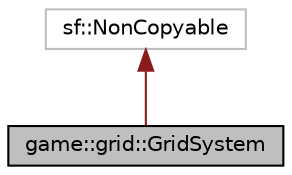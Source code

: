 digraph "game::grid::GridSystem"
{
 // LATEX_PDF_SIZE
  edge [fontname="Helvetica",fontsize="10",labelfontname="Helvetica",labelfontsize="10"];
  node [fontname="Helvetica",fontsize="10",shape=record];
  Node1 [label="game::grid::GridSystem",height=0.2,width=0.4,color="black", fillcolor="grey75", style="filled", fontcolor="black",tooltip="grid system that manages a group of grid layers"];
  Node2 -> Node1 [dir="back",color="firebrick4",fontsize="10",style="solid"];
  Node2 [label="sf::NonCopyable",height=0.2,width=0.4,color="grey75", fillcolor="white", style="filled",tooltip=" "];
}
